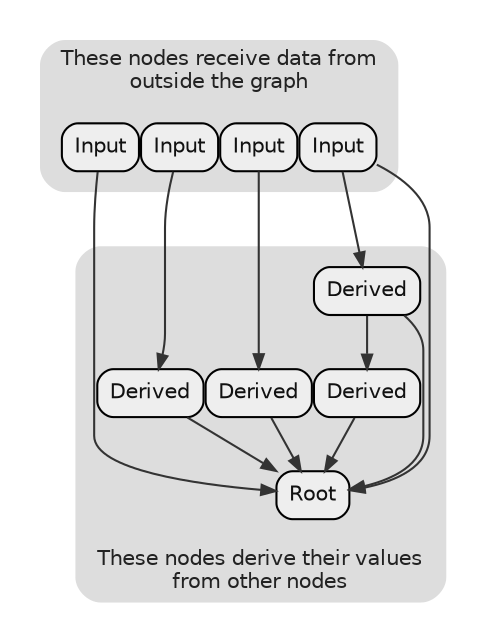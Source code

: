 digraph G {
    compound  = true
graph [
    margin    = 0.1
    penwidth  = 0
    nodesep   = 0.0
    ranksep   = 0.02
    bgcolor   = "transparent"
    fontname  = "helvetica"
    fontcolor = "#222222"
    fontsize  = 10
    rankdir   = TB
]

    node [
    fontcolor = "#111111"
    fontname  = "helvetica"
    fillcolor = "#eeeeee"
    fontsize  = 10
    shape     = "rect"
    style     = "rounded,filled"
    width     = 0.3
    height    = 0.1
    margin    = "0.08,0.08"
]

    edge [
    arrowsize = 0.7
    color     = "#333333"
    fontcolor = "#222222"
]



    subgraph cluster_inputs {
    margin = 10
    color = "#dddddd"
    margin = 10
    label = "These nodes receive data from\noutside the graph"
    style = "filled,rounded"
i0 [
    label = "Input"
]
i1 [
    label = "Input"
]
i2 [
    label = "Input"
]
i3 [
    label = "Input"
]
}
subgraph cluster_derived {
    color = "#dddddd"
    margin = 10
    label = "These nodes derive their values\nfrom other nodes"
    labelloc = "b"
    style = "filled,rounded"
d0 [
    label = "Derived"

]
d1 [
    label = "Derived"

]
d2 [
    label = "Derived"
]
d3 [
    label = "Derived"
]
root [
    label = "Root"
]
}


i1 -> d2 [id = "i1d2", minlen = 3  ]
i2 -> d0 [id = "i2d0", minlen = 3  ]
i3 -> d1 [id = "i3d1", minlen = 3  ]
d0 -> root [id = "d0r", minlen = 3  ]
d1 -> root [id = "d1r", minlen = 3  ]
d2 -> root [id = "d2r", minlen = 3  ]
d3 -> root [id = "d3r", minlen = 3  ]
d1 -> d3 [id = "d1d3", minlen = 3  ]
i3 -> root [id = "i3r", minlen = 3  ]
i0 -> root [id = "i0r", minlen = 3  ]
}
